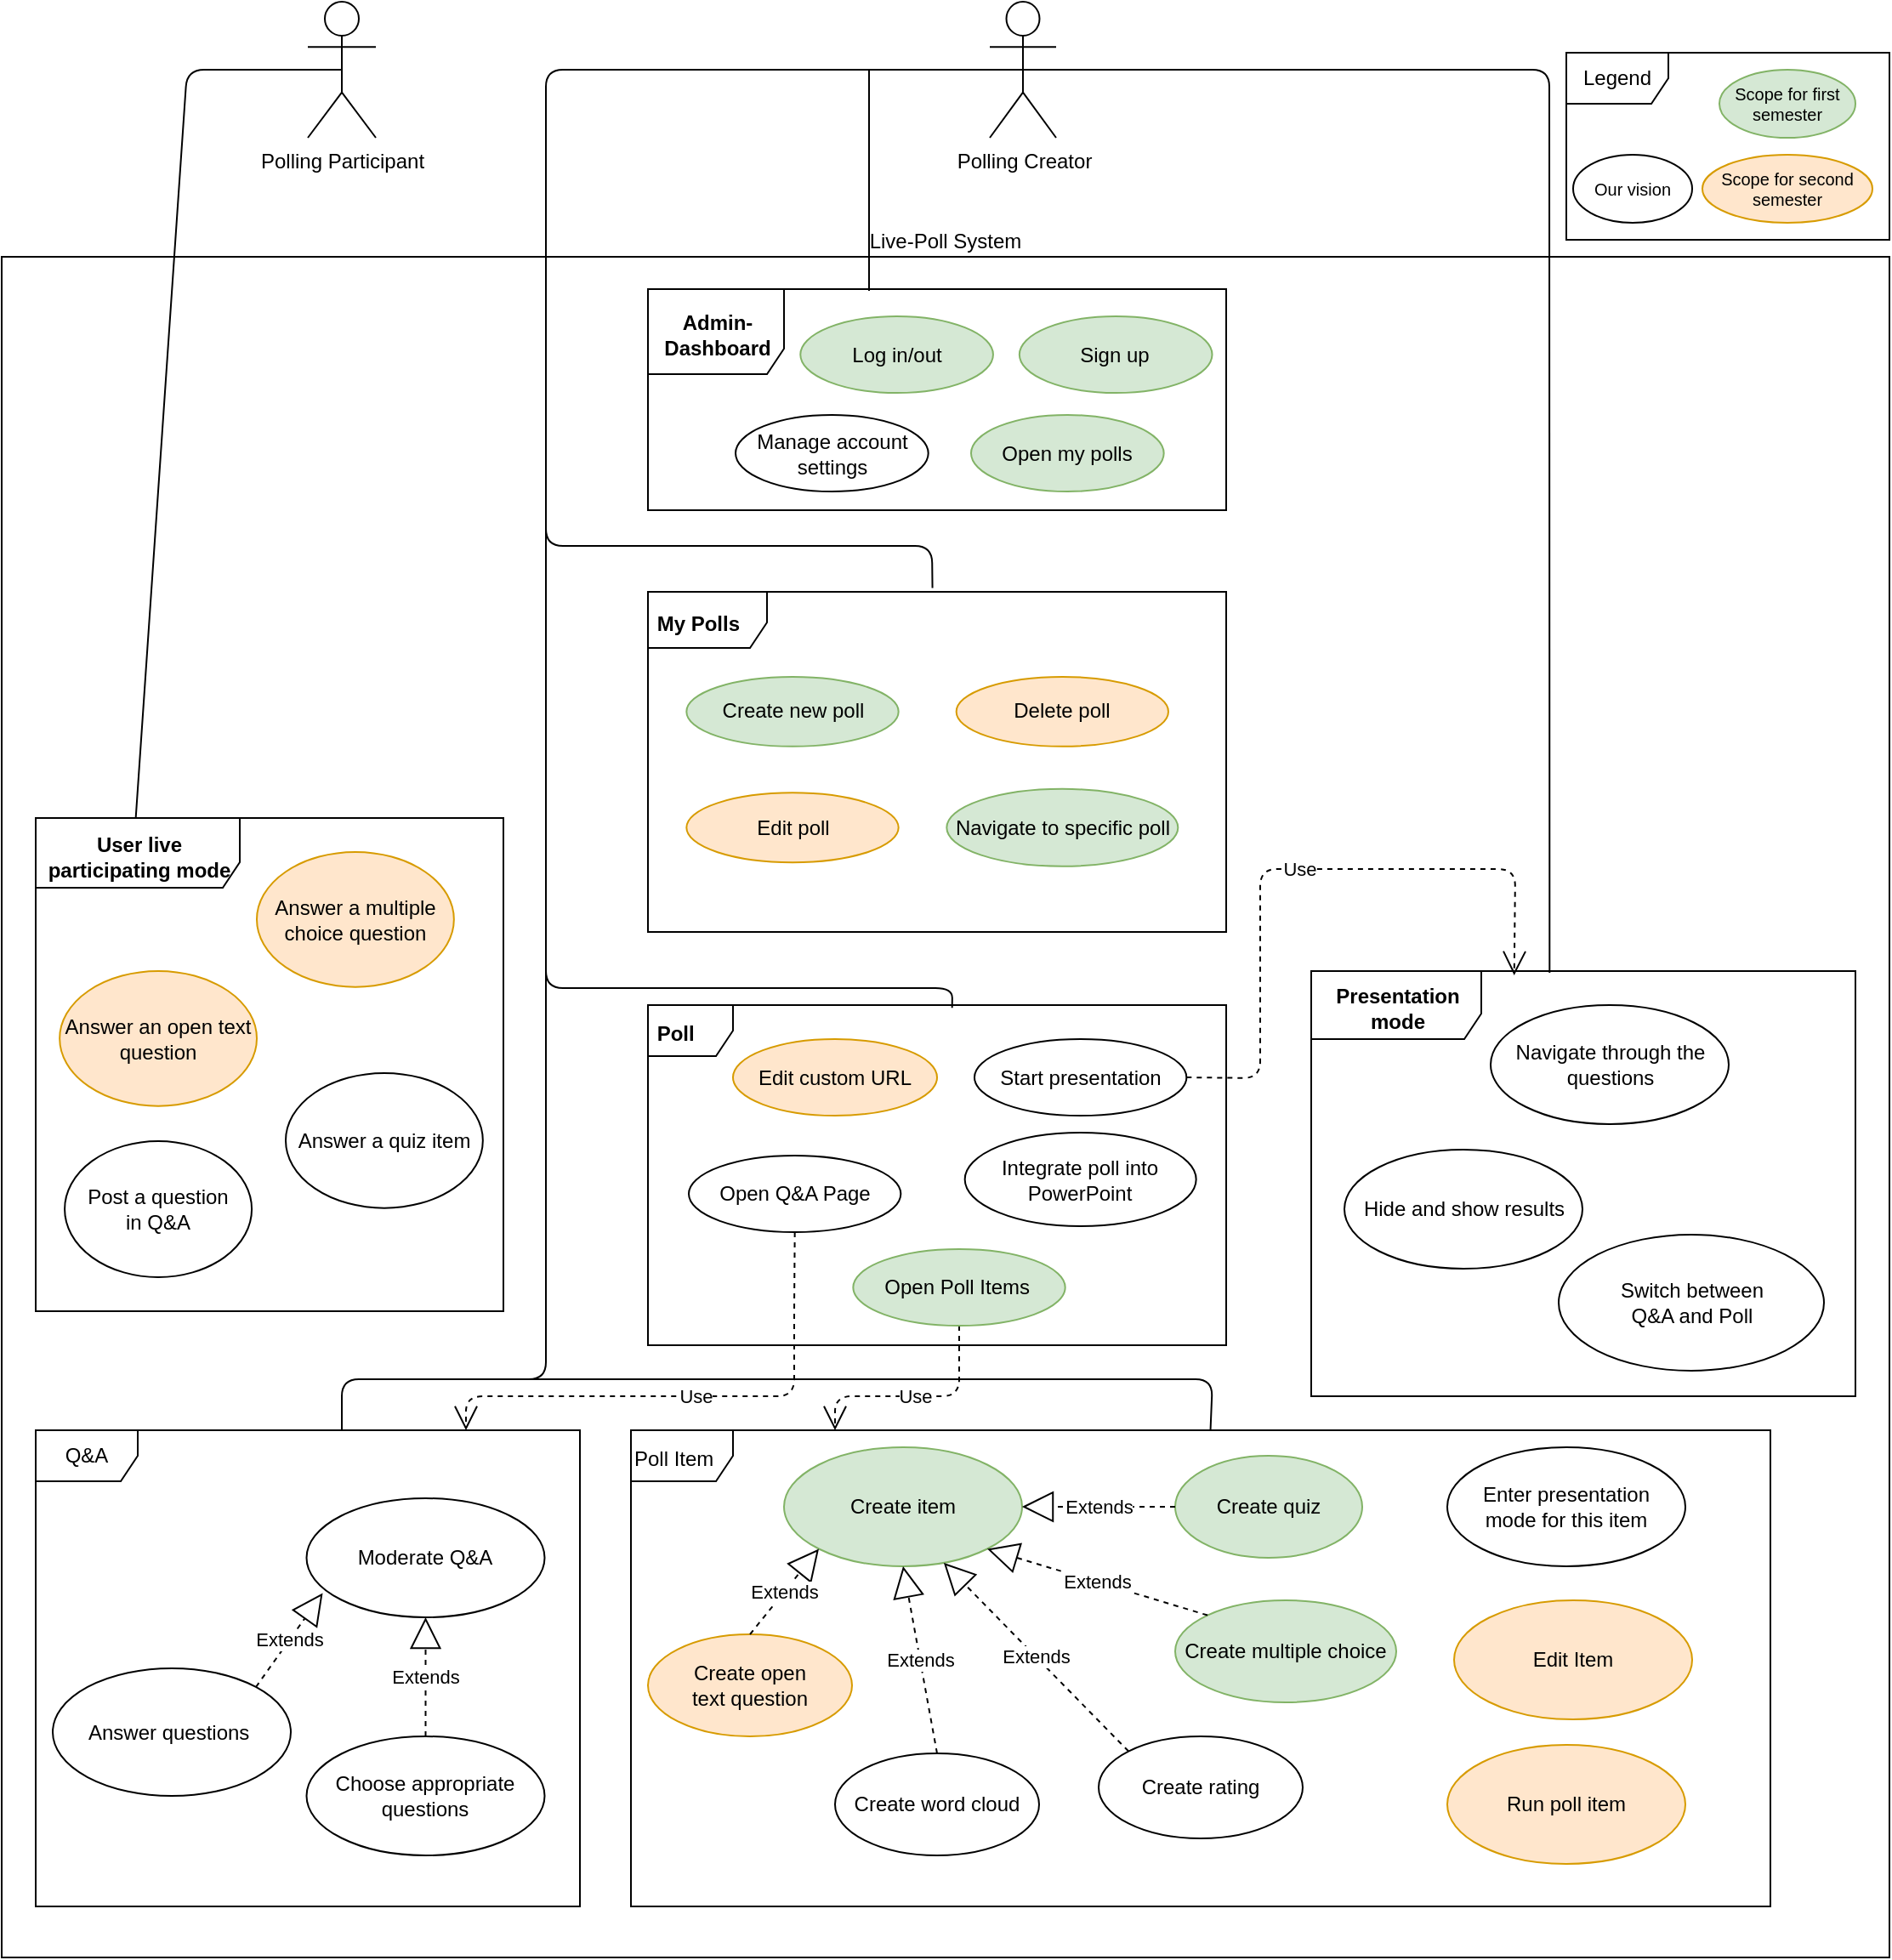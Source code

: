 <mxfile version="14.4.7" type="device"><diagram id="5kyTHF-oNOKEn-0VxnRx" name="Seite-1"><mxGraphModel dx="1038" dy="548" grid="1" gridSize="10" guides="1" tooltips="1" connect="1" arrows="1" fold="1" page="1" pageScale="1" pageWidth="827" pageHeight="1169" math="0" shadow="0"><root><mxCell id="0"/><mxCell id="1" parent="0"/><mxCell id="Qykljc9OEoY9RjbD-kcw-1" value="Live-Poll System" style="rounded=0;whiteSpace=wrap;html=1;labelPosition=center;verticalLabelPosition=top;align=center;verticalAlign=bottom;" parent="1" vertex="1"><mxGeometry x="660" y="530" width="1110" height="1000" as="geometry"/></mxCell><mxCell id="Qykljc9OEoY9RjbD-kcw-5" value="Polling Participant" style="shape=umlActor;verticalLabelPosition=bottom;verticalAlign=top;html=1;outlineConnect=0;" parent="1" vertex="1"><mxGeometry x="840" y="380" width="40" height="80" as="geometry"/></mxCell><mxCell id="Qykljc9OEoY9RjbD-kcw-6" value="Polling Creator" style="shape=umlActor;verticalLabelPosition=bottom;verticalAlign=top;html=1;outlineConnect=0;" parent="1" vertex="1"><mxGeometry x="1241" y="380" width="39" height="80" as="geometry"/></mxCell><mxCell id="EP8T4iCKuhn0fpauYuA6-37" value="&lt;p style=&quot;margin: 0px ; margin-top: 4px ; text-align: center&quot;&gt;Poll Item&lt;/p&gt;" style="shape=umlFrame;whiteSpace=wrap;html=1;fontFamily=Helvetica;fontSize=12;fontColor=#000000;align=left;strokeColor=#000000;fillColor=#ffffff;" parent="1" vertex="1"><mxGeometry x="1030" y="1220" width="670" height="280" as="geometry"/></mxCell><mxCell id="EP8T4iCKuhn0fpauYuA6-57" value="Use" style="endArrow=open;endSize=12;dashed=1;html=1;exitX=0.5;exitY=1;exitDx=0;exitDy=0;" parent="1" source="2TsL-668qkd1nwdSegl0-19" edge="1"><mxGeometry x="-0.003" width="160" relative="1" as="geometry"><mxPoint x="1133.5" y="1090" as="sourcePoint"/><mxPoint x="933" y="1220" as="targetPoint"/><Array as="points"><mxPoint x="1126" y="1150"/><mxPoint x="1126" y="1200"/><mxPoint x="933" y="1200"/></Array><mxPoint as="offset"/></mxGeometry></mxCell><mxCell id="EP8T4iCKuhn0fpauYuA6-58" value="Use" style="endArrow=open;endSize=12;dashed=1;html=1;exitX=0.5;exitY=1;exitDx=0;exitDy=0;" parent="1" source="2TsL-668qkd1nwdSegl0-20" edge="1"><mxGeometry width="160" relative="1" as="geometry"><mxPoint x="1190" y="1160" as="sourcePoint"/><mxPoint x="1150" y="1220" as="targetPoint"/><Array as="points"><mxPoint x="1223" y="1200"/><mxPoint x="1150" y="1200"/></Array></mxGeometry></mxCell><mxCell id="EP8T4iCKuhn0fpauYuA6-94" value="" style="group" parent="1" vertex="1" connectable="0"><mxGeometry x="1030" y="500" width="300" height="160" as="geometry"/></mxCell><mxCell id="EP8T4iCKuhn0fpauYuA6-97" style="edgeStyle=none;rounded=0;orthogonalLoop=1;jettySize=auto;html=1;exitX=0.5;exitY=1;exitDx=0;exitDy=0;" parent="1" edge="1"><mxGeometry x="1030" y="510" as="geometry"><mxPoint x="1166.785" y="585" as="sourcePoint"/><mxPoint x="1166.785" y="585" as="targetPoint"/></mxGeometry></mxCell><mxCell id="2TsL-668qkd1nwdSegl0-15" value="" style="group;" parent="1" vertex="1" connectable="0"><mxGeometry x="1040" y="727" width="340" height="200" as="geometry"/></mxCell><mxCell id="EP8T4iCKuhn0fpauYuA6-18" value="&lt;p style=&quot;margin: 0px ; margin-top: 4px ; text-align: center&quot;&gt;&lt;b&gt;&amp;nbsp;My Polls&lt;/b&gt;&lt;/p&gt;" style="shape=umlFrame;whiteSpace=wrap;html=1;fontFamily=Helvetica;fontSize=12;fontColor=#000000;align=left;strokeColor=#000000;fillColor=#ffffff;width=70;height=33;" parent="2TsL-668qkd1nwdSegl0-15" vertex="1"><mxGeometry width="340" height="200" as="geometry"/></mxCell><mxCell id="2TsL-668qkd1nwdSegl0-11" value="Create new poll" style="ellipse;whiteSpace=wrap;html=1;fillColor=#d5e8d4;strokeColor=#82b366;" parent="2TsL-668qkd1nwdSegl0-15" vertex="1"><mxGeometry x="22.667" y="50" width="124.667" height="40.909" as="geometry"/></mxCell><mxCell id="2TsL-668qkd1nwdSegl0-12" value="Delete poll" style="ellipse;whiteSpace=wrap;html=1;fillColor=#ffe6cc;strokeColor=#d79b00;" parent="2TsL-668qkd1nwdSegl0-15" vertex="1"><mxGeometry x="181.333" y="50" width="124.667" height="40.909" as="geometry"/></mxCell><mxCell id="2TsL-668qkd1nwdSegl0-13" value="Edit poll" style="ellipse;whiteSpace=wrap;html=1;fillColor=#ffe6cc;strokeColor=#d79b00;" parent="2TsL-668qkd1nwdSegl0-15" vertex="1"><mxGeometry x="22.667" y="118.182" width="124.667" height="40.909" as="geometry"/></mxCell><mxCell id="2TsL-668qkd1nwdSegl0-14" value="Navigate to specific poll" style="ellipse;whiteSpace=wrap;html=1;fillColor=#d5e8d4;strokeColor=#82b366;" parent="2TsL-668qkd1nwdSegl0-15" vertex="1"><mxGeometry x="175.667" y="115.909" width="136" height="45.455" as="geometry"/></mxCell><mxCell id="2TsL-668qkd1nwdSegl0-18" value="" style="group" parent="1" vertex="1" connectable="0"><mxGeometry x="1040" y="549" width="340" height="130" as="geometry"/></mxCell><mxCell id="EP8T4iCKuhn0fpauYuA6-14" value="&lt;p style=&quot;margin: 0px ; margin-top: 4px ; text-align: center&quot;&gt;&lt;b&gt;Admin-Dashboard&lt;/b&gt;&lt;/p&gt;" style="shape=umlFrame;whiteSpace=wrap;html=1;fontFamily=Helvetica;fontSize=12;fontColor=#000000;align=left;strokeColor=#000000;fillColor=#ffffff;width=80;height=50;" parent="2TsL-668qkd1nwdSegl0-18" vertex="1"><mxGeometry width="340" height="130" as="geometry"/></mxCell><mxCell id="2TsL-668qkd1nwdSegl0-1" value="Log in/out" style="ellipse;whiteSpace=wrap;html=1;fillColor=#d5e8d4;strokeColor=#82b366;" parent="2TsL-668qkd1nwdSegl0-18" vertex="1"><mxGeometry x="89.636" y="16" width="113.333" height="45" as="geometry"/></mxCell><mxCell id="2TsL-668qkd1nwdSegl0-2" value="Sign up" style="ellipse;whiteSpace=wrap;html=1;fillColor=#d5e8d4;strokeColor=#82b366;" parent="2TsL-668qkd1nwdSegl0-18" vertex="1"><mxGeometry x="218.424" y="16" width="113.333" height="45" as="geometry"/></mxCell><mxCell id="2TsL-668qkd1nwdSegl0-3" value="Manage account settings" style="ellipse;whiteSpace=wrap;html=1;" parent="2TsL-668qkd1nwdSegl0-18" vertex="1"><mxGeometry x="51.515" y="74" width="113.333" height="45" as="geometry"/></mxCell><mxCell id="2TsL-668qkd1nwdSegl0-4" value="Open my polls" style="ellipse;whiteSpace=wrap;html=1;fillColor=#d5e8d4;strokeColor=#82b366;" parent="2TsL-668qkd1nwdSegl0-18" vertex="1"><mxGeometry x="189.999" y="74" width="113.333" height="45" as="geometry"/></mxCell><mxCell id="2TsL-668qkd1nwdSegl0-25" value="" style="group" parent="1" vertex="1" connectable="0"><mxGeometry x="680" y="860" width="275" height="290" as="geometry"/></mxCell><mxCell id="EP8T4iCKuhn0fpauYuA6-81" value="&lt;p style=&quot;margin: 0px ; margin-top: 4px ; text-align: center&quot;&gt;&lt;b&gt;User live participating mode&lt;/b&gt;&lt;/p&gt;" style="shape=umlFrame;whiteSpace=wrap;html=1;fontFamily=Helvetica;fontSize=12;fontColor=#000000;align=left;strokeColor=#000000;fillColor=#ffffff;width=120;height=41;" parent="2TsL-668qkd1nwdSegl0-25" vertex="1"><mxGeometry width="275" height="290" as="geometry"/></mxCell><mxCell id="2TsL-668qkd1nwdSegl0-23" value="Answer an open text question" style="ellipse;whiteSpace=wrap;html=1;fillColor=#ffe6cc;strokeColor=#d79b00;" parent="2TsL-668qkd1nwdSegl0-25" vertex="1"><mxGeometry x="14.08" y="90" width="115.92" height="79.32" as="geometry"/></mxCell><mxCell id="2TsL-668qkd1nwdSegl0-24" value="Post a question&lt;br&gt;in Q&amp;amp;A" style="ellipse;whiteSpace=wrap;html=1;" parent="2TsL-668qkd1nwdSegl0-25" vertex="1"><mxGeometry x="17.04" y="190" width="110" height="80" as="geometry"/></mxCell><mxCell id="0FyQWpjQdeCdGZLuJNWp-2" value="Answer a quiz item" style="ellipse;whiteSpace=wrap;html=1;" vertex="1" parent="2TsL-668qkd1nwdSegl0-25"><mxGeometry x="147" y="150" width="115.92" height="79.32" as="geometry"/></mxCell><mxCell id="0FyQWpjQdeCdGZLuJNWp-1" value="Answer a multiple choice question" style="ellipse;whiteSpace=wrap;html=1;fillColor=#ffe6cc;strokeColor=#d79b00;" vertex="1" parent="2TsL-668qkd1nwdSegl0-25"><mxGeometry x="130" y="20" width="115.92" height="79.32" as="geometry"/></mxCell><mxCell id="2TsL-668qkd1nwdSegl0-39" value="Create item" style="ellipse;whiteSpace=wrap;html=1;fillColor=#d5e8d4;strokeColor=#82b366;" parent="1" vertex="1"><mxGeometry x="1120" y="1230" width="140" height="70" as="geometry"/></mxCell><mxCell id="2TsL-668qkd1nwdSegl0-40" value="Edit Item" style="ellipse;whiteSpace=wrap;html=1;fillColor=#ffe6cc;strokeColor=#d79b00;" parent="1" vertex="1"><mxGeometry x="1514" y="1320" width="140" height="70" as="geometry"/></mxCell><mxCell id="2TsL-668qkd1nwdSegl0-41" value="Create multiple choice" style="ellipse;whiteSpace=wrap;html=1;fillColor=#d5e8d4;strokeColor=#82b366;" parent="1" vertex="1"><mxGeometry x="1350" y="1320" width="130" height="60" as="geometry"/></mxCell><mxCell id="2TsL-668qkd1nwdSegl0-42" value="Extends" style="endArrow=block;endSize=16;endFill=0;html=1;exitX=0;exitY=0;exitDx=0;exitDy=0;entryX=1;entryY=1;entryDx=0;entryDy=0;dashed=1;" parent="1" source="2TsL-668qkd1nwdSegl0-41" target="2TsL-668qkd1nwdSegl0-39" edge="1"><mxGeometry width="160" relative="1" as="geometry"><mxPoint x="1170" y="1400" as="sourcePoint"/><mxPoint x="1330" y="1400" as="targetPoint"/></mxGeometry></mxCell><mxCell id="2TsL-668qkd1nwdSegl0-43" value="Enter presentation&lt;br&gt;mode for this item" style="ellipse;whiteSpace=wrap;html=1;" parent="1" vertex="1"><mxGeometry x="1510" y="1230" width="140" height="70" as="geometry"/></mxCell><mxCell id="2TsL-668qkd1nwdSegl0-51" value="Use" style="endArrow=open;endSize=12;dashed=1;html=1;entryX=0.373;entryY=0.01;entryDx=0;entryDy=0;entryPerimeter=0;exitX=1;exitY=0.5;exitDx=0;exitDy=0;" parent="1" source="2TsL-668qkd1nwdSegl0-21" target="EP8T4iCKuhn0fpauYuA6-60" edge="1"><mxGeometry width="160" relative="1" as="geometry"><mxPoint x="1280" y="930" as="sourcePoint"/><mxPoint x="1440" y="930" as="targetPoint"/><Array as="points"><mxPoint x="1400" y="1013"/><mxPoint x="1400" y="890"/><mxPoint x="1550" y="890"/></Array></mxGeometry></mxCell><mxCell id="2TsL-668qkd1nwdSegl0-52" value="" style="group" parent="1" vertex="1" connectable="0"><mxGeometry x="1040" y="980" width="340" height="200" as="geometry"/></mxCell><mxCell id="EP8T4iCKuhn0fpauYuA6-26" value="&lt;p style=&quot;margin: 0px ; margin-top: 4px ; text-align: center&quot;&gt;&lt;b&gt;&amp;nbsp;Poll&lt;/b&gt;&lt;/p&gt;" style="shape=umlFrame;whiteSpace=wrap;html=1;fontFamily=Helvetica;fontSize=12;fontColor=#000000;align=left;strokeColor=#000000;fillColor=#ffffff;width=50;height=30;" parent="2TsL-668qkd1nwdSegl0-52" vertex="1"><mxGeometry y="-10" width="340" height="200" as="geometry"/></mxCell><mxCell id="2TsL-668qkd1nwdSegl0-19" value="Open Q&amp;amp;A Page" style="ellipse;whiteSpace=wrap;html=1;" parent="2TsL-668qkd1nwdSegl0-52" vertex="1"><mxGeometry x="24" y="78.5" width="124.667" height="45" as="geometry"/></mxCell><mxCell id="2TsL-668qkd1nwdSegl0-20" value="Open Poll Items&amp;nbsp;" style="ellipse;whiteSpace=wrap;html=1;fillColor=#d5e8d4;strokeColor=#82b366;" parent="2TsL-668qkd1nwdSegl0-52" vertex="1"><mxGeometry x="120.67" y="133.5" width="124.667" height="45" as="geometry"/></mxCell><mxCell id="2TsL-668qkd1nwdSegl0-21" value="Start presentation" style="ellipse;whiteSpace=wrap;html=1;" parent="2TsL-668qkd1nwdSegl0-52" vertex="1"><mxGeometry x="191.997" y="10" width="124.667" height="45" as="geometry"/></mxCell><mxCell id="2TsL-668qkd1nwdSegl0-22" value="Integrate poll into PowerPoint" style="ellipse;whiteSpace=wrap;html=1;" parent="2TsL-668qkd1nwdSegl0-52" vertex="1"><mxGeometry x="186.333" y="65" width="136" height="55" as="geometry"/></mxCell><mxCell id="WZJsG4WIftuX1epk-Fg7-2" value="Edit custom URL" style="ellipse;whiteSpace=wrap;html=1;fillColor=#ffe6cc;strokeColor=#d79b00;" parent="2TsL-668qkd1nwdSegl0-52" vertex="1"><mxGeometry x="50" y="10" width="120" height="45" as="geometry"/></mxCell><mxCell id="2TsL-668qkd1nwdSegl0-53" value="" style="group" parent="1" vertex="1" connectable="0"><mxGeometry x="680" y="1220" width="320" height="280" as="geometry"/></mxCell><mxCell id="EP8T4iCKuhn0fpauYuA6-45" value="Q&amp;amp;A" style="shape=umlFrame;whiteSpace=wrap;html=1;" parent="2TsL-668qkd1nwdSegl0-53" vertex="1"><mxGeometry width="320" height="280" as="geometry"/></mxCell><mxCell id="2TsL-668qkd1nwdSegl0-27" value="Choose appropriate questions" style="ellipse;whiteSpace=wrap;html=1;" parent="2TsL-668qkd1nwdSegl0-53" vertex="1"><mxGeometry x="159.25" y="180" width="140" height="70" as="geometry"/></mxCell><mxCell id="2TsL-668qkd1nwdSegl0-28" value="Moderate Q&amp;amp;A" style="ellipse;whiteSpace=wrap;html=1;" parent="2TsL-668qkd1nwdSegl0-53" vertex="1"><mxGeometry x="159.25" y="40" width="140" height="70" as="geometry"/></mxCell><mxCell id="2TsL-668qkd1nwdSegl0-47" value="Answer questions&amp;nbsp;" style="ellipse;whiteSpace=wrap;html=1;direction=south;" parent="2TsL-668qkd1nwdSegl0-53" vertex="1"><mxGeometry x="10" y="140" width="140" height="75" as="geometry"/></mxCell><mxCell id="2TsL-668qkd1nwdSegl0-31" value="Extends" style="endArrow=block;endSize=16;endFill=0;html=1;entryX=0.5;entryY=1;entryDx=0;entryDy=0;exitX=0.5;exitY=0;exitDx=0;exitDy=0;dashed=1;" parent="2TsL-668qkd1nwdSegl0-53" source="2TsL-668qkd1nwdSegl0-27" target="2TsL-668qkd1nwdSegl0-28" edge="1"><mxGeometry width="160" relative="1" as="geometry"><mxPoint x="1240" y="1400" as="sourcePoint"/><mxPoint x="1400" y="1400" as="targetPoint"/></mxGeometry></mxCell><mxCell id="2TsL-668qkd1nwdSegl0-48" value="Extends" style="endArrow=block;endSize=16;endFill=0;html=1;exitX=0;exitY=0;exitDx=0;exitDy=0;entryX=0.068;entryY=0.797;entryDx=0;entryDy=0;entryPerimeter=0;dashed=1;" parent="2TsL-668qkd1nwdSegl0-53" source="2TsL-668qkd1nwdSegl0-47" target="2TsL-668qkd1nwdSegl0-28" edge="1"><mxGeometry width="160" relative="1" as="geometry"><mxPoint x="1170" y="1260" as="sourcePoint"/><mxPoint x="1330" y="1260" as="targetPoint"/></mxGeometry></mxCell><mxCell id="2TsL-668qkd1nwdSegl0-55" value="" style="group" parent="1" vertex="1" connectable="0"><mxGeometry x="1430" y="950" width="320" height="250" as="geometry"/></mxCell><mxCell id="EP8T4iCKuhn0fpauYuA6-60" value="&lt;p style=&quot;margin: 0px ; margin-top: 4px ; text-align: center&quot;&gt;&lt;b&gt;Presentation mode&lt;/b&gt;&lt;/p&gt;" style="shape=umlFrame;whiteSpace=wrap;html=1;fontFamily=Helvetica;fontSize=12;fontColor=#000000;align=left;strokeColor=#000000;fillColor=#ffffff;width=100;height=40;" parent="2TsL-668qkd1nwdSegl0-55" vertex="1"><mxGeometry width="320" height="250" as="geometry"/></mxCell><mxCell id="2TsL-668qkd1nwdSegl0-44" value="Switch between&lt;br&gt;Q&amp;amp;A and Poll" style="ellipse;whiteSpace=wrap;html=1;" parent="2TsL-668qkd1nwdSegl0-55" vertex="1"><mxGeometry x="145.5" y="155" width="156" height="80" as="geometry"/></mxCell><mxCell id="2TsL-668qkd1nwdSegl0-45" value="Navigate through the questions" style="ellipse;whiteSpace=wrap;html=1;" parent="2TsL-668qkd1nwdSegl0-55" vertex="1"><mxGeometry x="105.5" y="20" width="140" height="70" as="geometry"/></mxCell><mxCell id="2TsL-668qkd1nwdSegl0-46" value="Hide and show results" style="ellipse;whiteSpace=wrap;html=1;" parent="2TsL-668qkd1nwdSegl0-55" vertex="1"><mxGeometry x="19.5" y="105" width="140" height="70" as="geometry"/></mxCell><mxCell id="2TsL-668qkd1nwdSegl0-56" value="" style="endArrow=none;html=1;entryX=0.5;entryY=0.5;entryDx=0;entryDy=0;entryPerimeter=0;exitX=0.492;exitY=-0.011;exitDx=0;exitDy=0;exitPerimeter=0;" parent="1" source="EP8T4iCKuhn0fpauYuA6-18" target="Qykljc9OEoY9RjbD-kcw-6" edge="1"><mxGeometry width="50" height="50" relative="1" as="geometry"><mxPoint x="1370" y="700" as="sourcePoint"/><mxPoint x="1420" y="650" as="targetPoint"/><Array as="points"><mxPoint x="1207" y="700"/><mxPoint x="980" y="700"/><mxPoint x="980" y="420"/></Array></mxGeometry></mxCell><mxCell id="2TsL-668qkd1nwdSegl0-58" value="" style="endArrow=none;html=1;exitX=0.526;exitY=0.008;exitDx=0;exitDy=0;exitPerimeter=0;" parent="1" source="EP8T4iCKuhn0fpauYuA6-26" edge="1"><mxGeometry width="50" height="50" relative="1" as="geometry"><mxPoint x="1340" y="850" as="sourcePoint"/><mxPoint x="980" y="690" as="targetPoint"/><Array as="points"><mxPoint x="1219" y="960"/><mxPoint x="980" y="960"/></Array></mxGeometry></mxCell><mxCell id="2TsL-668qkd1nwdSegl0-59" value="" style="endArrow=none;html=1;exitX=0.438;exitY=0.004;exitDx=0;exitDy=0;exitPerimeter=0;entryX=0.5;entryY=0.5;entryDx=0;entryDy=0;entryPerimeter=0;" parent="1" source="EP8T4iCKuhn0fpauYuA6-60" target="Qykljc9OEoY9RjbD-kcw-6" edge="1"><mxGeometry width="50" height="50" relative="1" as="geometry"><mxPoint x="1400" y="800" as="sourcePoint"/><mxPoint x="1450" y="750" as="targetPoint"/><Array as="points"><mxPoint x="1570" y="420"/></Array></mxGeometry></mxCell><mxCell id="2TsL-668qkd1nwdSegl0-60" value="" style="endArrow=none;html=1;" parent="1" edge="1"><mxGeometry width="50" height="50" relative="1" as="geometry"><mxPoint x="1170" y="550" as="sourcePoint"/><mxPoint x="1170" y="420" as="targetPoint"/></mxGeometry></mxCell><mxCell id="2TsL-668qkd1nwdSegl0-61" value="" style="endArrow=none;html=1;" parent="1" edge="1"><mxGeometry width="50" height="50" relative="1" as="geometry"><mxPoint x="980" y="950" as="sourcePoint"/><mxPoint x="860" y="1220" as="targetPoint"/><Array as="points"><mxPoint x="980" y="1190"/><mxPoint x="860" y="1190"/></Array></mxGeometry></mxCell><mxCell id="2TsL-668qkd1nwdSegl0-62" value="" style="endArrow=none;html=1;" parent="1" target="EP8T4iCKuhn0fpauYuA6-37" edge="1"><mxGeometry width="50" height="50" relative="1" as="geometry"><mxPoint x="970" y="1190" as="sourcePoint"/><mxPoint x="1050" y="1110" as="targetPoint"/><Array as="points"><mxPoint x="1372" y="1190"/></Array></mxGeometry></mxCell><mxCell id="2TsL-668qkd1nwdSegl0-65" value="" style="endArrow=none;html=1;entryX=0.5;entryY=0.5;entryDx=0;entryDy=0;entryPerimeter=0;exitX=0.214;exitY=-0.001;exitDx=0;exitDy=0;exitPerimeter=0;" parent="1" source="EP8T4iCKuhn0fpauYuA6-81" target="Qykljc9OEoY9RjbD-kcw-5" edge="1"><mxGeometry width="50" height="50" relative="1" as="geometry"><mxPoint x="760" y="925" as="sourcePoint"/><mxPoint x="1160" y="540" as="targetPoint"/><Array as="points"><mxPoint x="769" y="420"/></Array></mxGeometry></mxCell><mxCell id="KYhhW5uAagC1NWzwmrrs-6" value="Legend" style="shape=umlFrame;whiteSpace=wrap;html=1;" parent="1" vertex="1"><mxGeometry x="1580" y="410" width="190" height="110" as="geometry"/></mxCell><mxCell id="KYhhW5uAagC1NWzwmrrs-7" value="Scope for first semester" style="ellipse;whiteSpace=wrap;html=1;fillColor=#d5e8d4;strokeColor=#82b366;fontSize=10;" parent="1" vertex="1"><mxGeometry x="1670" y="420" width="80" height="40" as="geometry"/></mxCell><mxCell id="KYhhW5uAagC1NWzwmrrs-8" value="Our vision" style="ellipse;whiteSpace=wrap;html=1;fontSize=10;" parent="1" vertex="1"><mxGeometry x="1584" y="470" width="70" height="40" as="geometry"/></mxCell><mxCell id="ORTQgGdV2pql2QQEmX__-1" value="Create open &lt;br&gt;text question" style="ellipse;whiteSpace=wrap;html=1;fillColor=#ffe6cc;strokeColor=#d79b00;" parent="1" vertex="1"><mxGeometry x="1040" y="1340" width="120" height="60" as="geometry"/></mxCell><mxCell id="ORTQgGdV2pql2QQEmX__-2" value="Create word cloud" style="ellipse;whiteSpace=wrap;html=1;" parent="1" vertex="1"><mxGeometry x="1150" y="1410" width="120" height="60" as="geometry"/></mxCell><mxCell id="ORTQgGdV2pql2QQEmX__-3" value="Create quiz" style="ellipse;whiteSpace=wrap;html=1;fillColor=#d5e8d4;strokeColor=#82b366;" parent="1" vertex="1"><mxGeometry x="1350" y="1235" width="110" height="60" as="geometry"/></mxCell><mxCell id="ORTQgGdV2pql2QQEmX__-4" value="Create rating" style="ellipse;whiteSpace=wrap;html=1;" parent="1" vertex="1"><mxGeometry x="1305" y="1400" width="120" height="60" as="geometry"/></mxCell><mxCell id="ORTQgGdV2pql2QQEmX__-5" value="Extends" style="endArrow=block;endSize=16;endFill=0;html=1;exitX=0.5;exitY=0;exitDx=0;exitDy=0;entryX=0;entryY=1;entryDx=0;entryDy=0;dashed=1;" parent="1" source="ORTQgGdV2pql2QQEmX__-1" target="2TsL-668qkd1nwdSegl0-39" edge="1"><mxGeometry width="160" relative="1" as="geometry"><mxPoint x="1320" y="1370" as="sourcePoint"/><mxPoint x="1150" y="1340" as="targetPoint"/></mxGeometry></mxCell><mxCell id="ORTQgGdV2pql2QQEmX__-6" value="Extends" style="endArrow=block;endSize=16;endFill=0;html=1;exitX=0;exitY=0.5;exitDx=0;exitDy=0;entryX=1;entryY=0.5;entryDx=0;entryDy=0;dashed=1;" parent="1" source="ORTQgGdV2pql2QQEmX__-3" target="2TsL-668qkd1nwdSegl0-39" edge="1"><mxGeometry width="160" relative="1" as="geometry"><mxPoint x="1320" y="1370" as="sourcePoint"/><mxPoint x="1220" y="1320" as="targetPoint"/></mxGeometry></mxCell><mxCell id="ORTQgGdV2pql2QQEmX__-7" value="Extends" style="endArrow=block;endSize=16;endFill=0;html=1;exitX=0.5;exitY=0;exitDx=0;exitDy=0;dashed=1;entryX=0.5;entryY=1;entryDx=0;entryDy=0;" parent="1" source="ORTQgGdV2pql2QQEmX__-2" target="2TsL-668qkd1nwdSegl0-39" edge="1"><mxGeometry width="160" relative="1" as="geometry"><mxPoint x="1330" y="1380" as="sourcePoint"/><mxPoint x="1190" y="1310" as="targetPoint"/></mxGeometry></mxCell><mxCell id="ORTQgGdV2pql2QQEmX__-8" value="Extends" style="endArrow=block;endSize=16;endFill=0;html=1;exitX=0;exitY=0;exitDx=0;exitDy=0;entryX=0.671;entryY=0.971;entryDx=0;entryDy=0;dashed=1;entryPerimeter=0;" parent="1" source="ORTQgGdV2pql2QQEmX__-4" target="2TsL-668qkd1nwdSegl0-39" edge="1"><mxGeometry width="160" relative="1" as="geometry"><mxPoint x="1340" y="1390" as="sourcePoint"/><mxPoint x="1240" y="1340" as="targetPoint"/></mxGeometry></mxCell><mxCell id="WZJsG4WIftuX1epk-Fg7-1" value="Run poll item" style="ellipse;whiteSpace=wrap;html=1;fillColor=#ffe6cc;strokeColor=#d79b00;" parent="1" vertex="1"><mxGeometry x="1510" y="1405" width="140" height="70" as="geometry"/></mxCell><mxCell id="WZJsG4WIftuX1epk-Fg7-3" value="Scope for second semester" style="ellipse;whiteSpace=wrap;html=1;fillColor=#ffe6cc;strokeColor=#d79b00;fontSize=10;" parent="1" vertex="1"><mxGeometry x="1660" y="470" width="100" height="40" as="geometry"/></mxCell></root></mxGraphModel></diagram></mxfile>